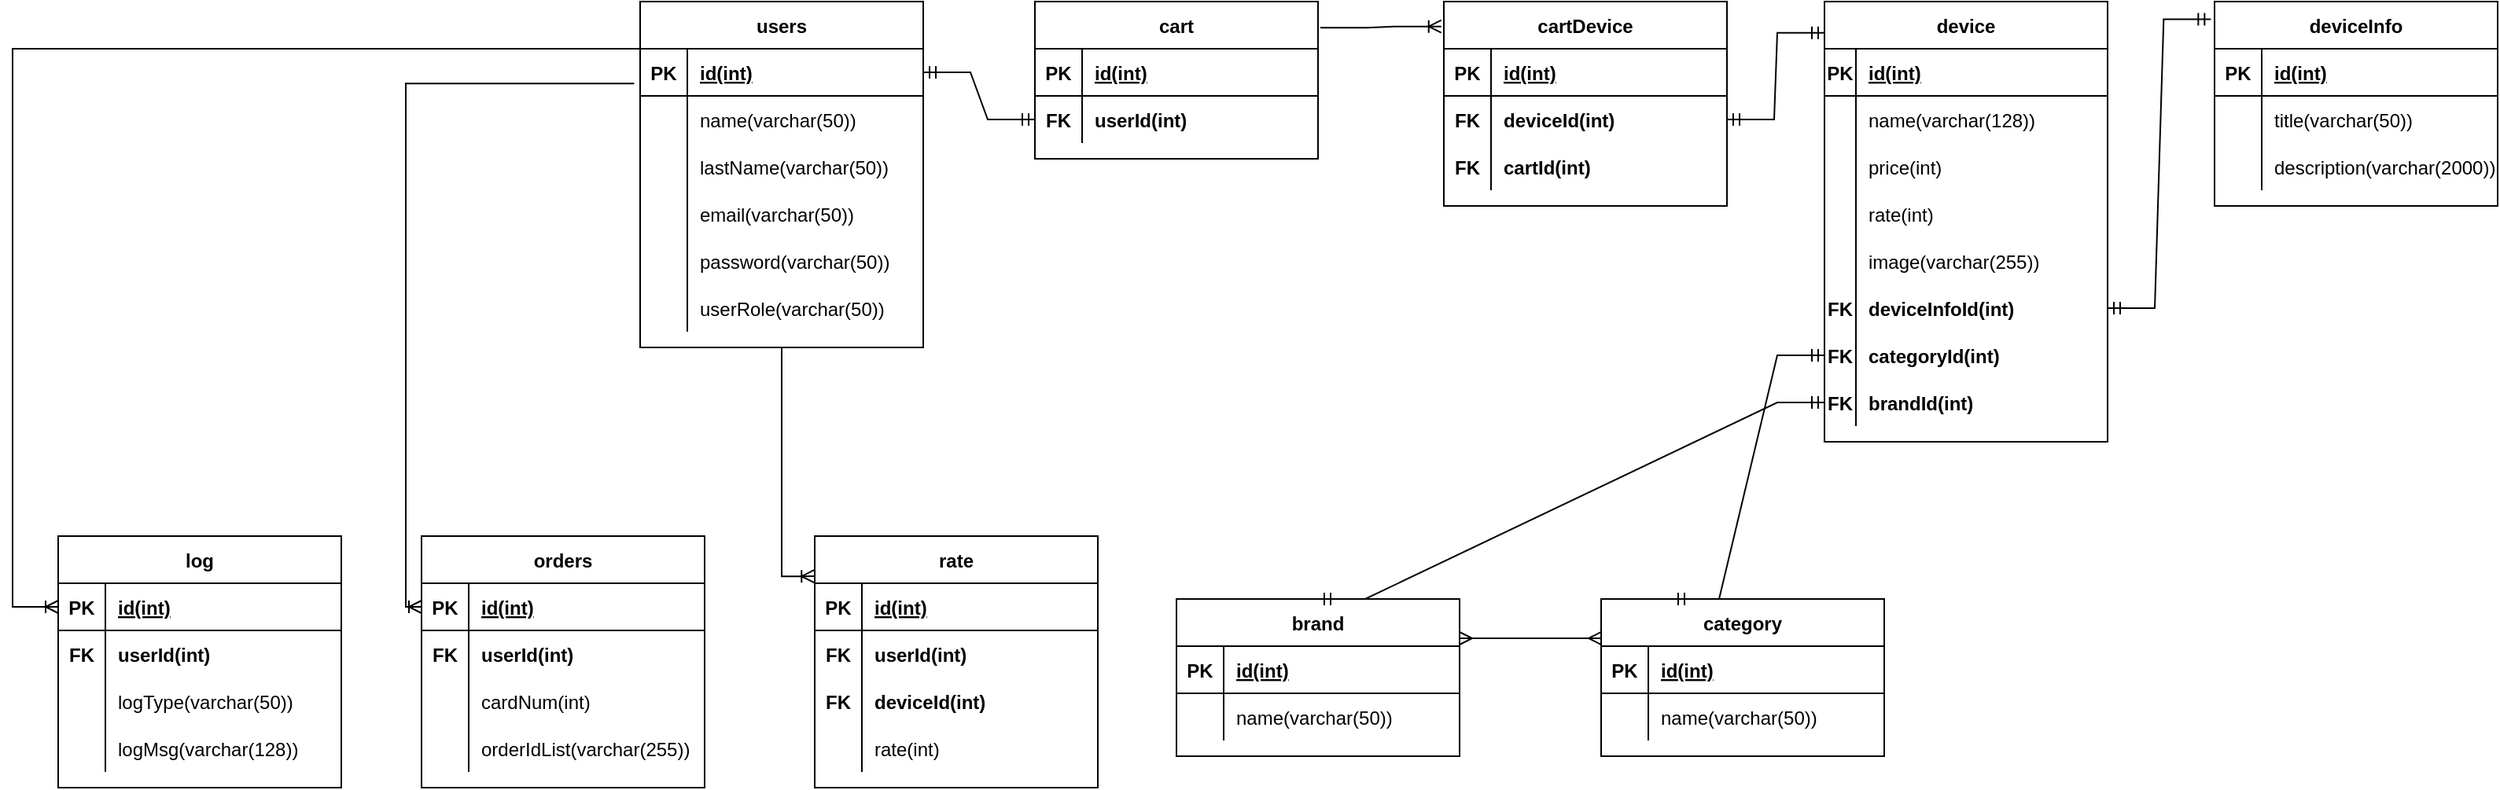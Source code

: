 <mxfile version="20.2.3" type="device"><diagram id="R2lEEEUBdFMjLlhIrx00" name="Page-1"><mxGraphModel dx="1888" dy="649" grid="1" gridSize="10" guides="1" tooltips="1" connect="1" arrows="1" fold="1" page="1" pageScale="1" pageWidth="850" pageHeight="1100" math="0" shadow="0" extFonts="Permanent Marker^https://fonts.googleapis.com/css?family=Permanent+Marker"><root><mxCell id="0"/><mxCell id="1" parent="0"/><mxCell id="SQ5NFEAmbN337Fy7mo6W-43" value="users" style="shape=table;startSize=30;container=1;collapsible=1;childLayout=tableLayout;fixedRows=1;rowLines=0;fontStyle=1;align=center;resizeLast=1;" parent="1" vertex="1"><mxGeometry x="59" y="110" width="180" height="220" as="geometry"/></mxCell><mxCell id="SQ5NFEAmbN337Fy7mo6W-44" value="" style="shape=tableRow;horizontal=0;startSize=0;swimlaneHead=0;swimlaneBody=0;fillColor=none;collapsible=0;dropTarget=0;points=[[0,0.5],[1,0.5]];portConstraint=eastwest;top=0;left=0;right=0;bottom=1;" parent="SQ5NFEAmbN337Fy7mo6W-43" vertex="1"><mxGeometry y="30" width="180" height="30" as="geometry"/></mxCell><mxCell id="SQ5NFEAmbN337Fy7mo6W-45" value="PK" style="shape=partialRectangle;connectable=0;fillColor=none;top=0;left=0;bottom=0;right=0;fontStyle=1;overflow=hidden;" parent="SQ5NFEAmbN337Fy7mo6W-44" vertex="1"><mxGeometry width="30" height="30" as="geometry"><mxRectangle width="30" height="30" as="alternateBounds"/></mxGeometry></mxCell><mxCell id="SQ5NFEAmbN337Fy7mo6W-46" value="id(int)" style="shape=partialRectangle;connectable=0;fillColor=none;top=0;left=0;bottom=0;right=0;align=left;spacingLeft=6;fontStyle=5;overflow=hidden;" parent="SQ5NFEAmbN337Fy7mo6W-44" vertex="1"><mxGeometry x="30" width="150" height="30" as="geometry"><mxRectangle width="150" height="30" as="alternateBounds"/></mxGeometry></mxCell><mxCell id="SQ5NFEAmbN337Fy7mo6W-47" value="" style="shape=tableRow;horizontal=0;startSize=0;swimlaneHead=0;swimlaneBody=0;fillColor=none;collapsible=0;dropTarget=0;points=[[0,0.5],[1,0.5]];portConstraint=eastwest;top=0;left=0;right=0;bottom=0;" parent="SQ5NFEAmbN337Fy7mo6W-43" vertex="1"><mxGeometry y="60" width="180" height="30" as="geometry"/></mxCell><mxCell id="SQ5NFEAmbN337Fy7mo6W-48" value="" style="shape=partialRectangle;connectable=0;fillColor=none;top=0;left=0;bottom=0;right=0;editable=1;overflow=hidden;" parent="SQ5NFEAmbN337Fy7mo6W-47" vertex="1"><mxGeometry width="30" height="30" as="geometry"><mxRectangle width="30" height="30" as="alternateBounds"/></mxGeometry></mxCell><mxCell id="SQ5NFEAmbN337Fy7mo6W-49" value="name(varchar(50))" style="shape=partialRectangle;connectable=0;fillColor=none;top=0;left=0;bottom=0;right=0;align=left;spacingLeft=6;overflow=hidden;" parent="SQ5NFEAmbN337Fy7mo6W-47" vertex="1"><mxGeometry x="30" width="150" height="30" as="geometry"><mxRectangle width="150" height="30" as="alternateBounds"/></mxGeometry></mxCell><mxCell id="SQ5NFEAmbN337Fy7mo6W-50" value="" style="shape=tableRow;horizontal=0;startSize=0;swimlaneHead=0;swimlaneBody=0;fillColor=none;collapsible=0;dropTarget=0;points=[[0,0.5],[1,0.5]];portConstraint=eastwest;top=0;left=0;right=0;bottom=0;" parent="SQ5NFEAmbN337Fy7mo6W-43" vertex="1"><mxGeometry y="90" width="180" height="30" as="geometry"/></mxCell><mxCell id="SQ5NFEAmbN337Fy7mo6W-51" value="" style="shape=partialRectangle;connectable=0;fillColor=none;top=0;left=0;bottom=0;right=0;editable=1;overflow=hidden;" parent="SQ5NFEAmbN337Fy7mo6W-50" vertex="1"><mxGeometry width="30" height="30" as="geometry"><mxRectangle width="30" height="30" as="alternateBounds"/></mxGeometry></mxCell><mxCell id="SQ5NFEAmbN337Fy7mo6W-52" value="lastName(varchar(50))" style="shape=partialRectangle;connectable=0;fillColor=none;top=0;left=0;bottom=0;right=0;align=left;spacingLeft=6;overflow=hidden;" parent="SQ5NFEAmbN337Fy7mo6W-50" vertex="1"><mxGeometry x="30" width="150" height="30" as="geometry"><mxRectangle width="150" height="30" as="alternateBounds"/></mxGeometry></mxCell><mxCell id="SQ5NFEAmbN337Fy7mo6W-53" value="" style="shape=tableRow;horizontal=0;startSize=0;swimlaneHead=0;swimlaneBody=0;fillColor=none;collapsible=0;dropTarget=0;points=[[0,0.5],[1,0.5]];portConstraint=eastwest;top=0;left=0;right=0;bottom=0;" parent="SQ5NFEAmbN337Fy7mo6W-43" vertex="1"><mxGeometry y="120" width="180" height="30" as="geometry"/></mxCell><mxCell id="SQ5NFEAmbN337Fy7mo6W-54" value="" style="shape=partialRectangle;connectable=0;fillColor=none;top=0;left=0;bottom=0;right=0;editable=1;overflow=hidden;" parent="SQ5NFEAmbN337Fy7mo6W-53" vertex="1"><mxGeometry width="30" height="30" as="geometry"><mxRectangle width="30" height="30" as="alternateBounds"/></mxGeometry></mxCell><mxCell id="SQ5NFEAmbN337Fy7mo6W-55" value="email(varchar(50))" style="shape=partialRectangle;connectable=0;fillColor=none;top=0;left=0;bottom=0;right=0;align=left;spacingLeft=6;overflow=hidden;" parent="SQ5NFEAmbN337Fy7mo6W-53" vertex="1"><mxGeometry x="30" width="150" height="30" as="geometry"><mxRectangle width="150" height="30" as="alternateBounds"/></mxGeometry></mxCell><mxCell id="SQ5NFEAmbN337Fy7mo6W-56" value="" style="shape=tableRow;horizontal=0;startSize=0;swimlaneHead=0;swimlaneBody=0;fillColor=none;collapsible=0;dropTarget=0;points=[[0,0.5],[1,0.5]];portConstraint=eastwest;top=0;left=0;right=0;bottom=0;" parent="SQ5NFEAmbN337Fy7mo6W-43" vertex="1"><mxGeometry y="150" width="180" height="30" as="geometry"/></mxCell><mxCell id="SQ5NFEAmbN337Fy7mo6W-57" value="" style="shape=partialRectangle;connectable=0;fillColor=none;top=0;left=0;bottom=0;right=0;editable=1;overflow=hidden;" parent="SQ5NFEAmbN337Fy7mo6W-56" vertex="1"><mxGeometry width="30" height="30" as="geometry"><mxRectangle width="30" height="30" as="alternateBounds"/></mxGeometry></mxCell><mxCell id="SQ5NFEAmbN337Fy7mo6W-58" value="password(varchar(50))" style="shape=partialRectangle;connectable=0;fillColor=none;top=0;left=0;bottom=0;right=0;align=left;spacingLeft=6;overflow=hidden;" parent="SQ5NFEAmbN337Fy7mo6W-56" vertex="1"><mxGeometry x="30" width="150" height="30" as="geometry"><mxRectangle width="150" height="30" as="alternateBounds"/></mxGeometry></mxCell><mxCell id="SQ5NFEAmbN337Fy7mo6W-59" value="" style="shape=tableRow;horizontal=0;startSize=0;swimlaneHead=0;swimlaneBody=0;fillColor=none;collapsible=0;dropTarget=0;points=[[0,0.5],[1,0.5]];portConstraint=eastwest;top=0;left=0;right=0;bottom=0;" parent="SQ5NFEAmbN337Fy7mo6W-43" vertex="1"><mxGeometry y="180" width="180" height="30" as="geometry"/></mxCell><mxCell id="SQ5NFEAmbN337Fy7mo6W-60" value="" style="shape=partialRectangle;connectable=0;fillColor=none;top=0;left=0;bottom=0;right=0;editable=1;overflow=hidden;" parent="SQ5NFEAmbN337Fy7mo6W-59" vertex="1"><mxGeometry width="30" height="30" as="geometry"><mxRectangle width="30" height="30" as="alternateBounds"/></mxGeometry></mxCell><mxCell id="SQ5NFEAmbN337Fy7mo6W-61" value="userRole(varchar(50))" style="shape=partialRectangle;connectable=0;fillColor=none;top=0;left=0;bottom=0;right=0;align=left;spacingLeft=6;overflow=hidden;" parent="SQ5NFEAmbN337Fy7mo6W-59" vertex="1"><mxGeometry x="30" width="150" height="30" as="geometry"><mxRectangle width="150" height="30" as="alternateBounds"/></mxGeometry></mxCell><mxCell id="SQ5NFEAmbN337Fy7mo6W-62" value="cart" style="shape=table;startSize=30;container=1;collapsible=1;childLayout=tableLayout;fixedRows=1;rowLines=0;fontStyle=1;align=center;resizeLast=1;" parent="1" vertex="1"><mxGeometry x="310" y="110" width="180" height="100" as="geometry"/></mxCell><mxCell id="SQ5NFEAmbN337Fy7mo6W-63" value="" style="shape=tableRow;horizontal=0;startSize=0;swimlaneHead=0;swimlaneBody=0;fillColor=none;collapsible=0;dropTarget=0;points=[[0,0.5],[1,0.5]];portConstraint=eastwest;top=0;left=0;right=0;bottom=1;" parent="SQ5NFEAmbN337Fy7mo6W-62" vertex="1"><mxGeometry y="30" width="180" height="30" as="geometry"/></mxCell><mxCell id="SQ5NFEAmbN337Fy7mo6W-64" value="PK" style="shape=partialRectangle;connectable=0;fillColor=none;top=0;left=0;bottom=0;right=0;fontStyle=1;overflow=hidden;" parent="SQ5NFEAmbN337Fy7mo6W-63" vertex="1"><mxGeometry width="30" height="30" as="geometry"><mxRectangle width="30" height="30" as="alternateBounds"/></mxGeometry></mxCell><mxCell id="SQ5NFEAmbN337Fy7mo6W-65" value="id(int)" style="shape=partialRectangle;connectable=0;fillColor=none;top=0;left=0;bottom=0;right=0;align=left;spacingLeft=6;fontStyle=5;overflow=hidden;" parent="SQ5NFEAmbN337Fy7mo6W-63" vertex="1"><mxGeometry x="30" width="150" height="30" as="geometry"><mxRectangle width="150" height="30" as="alternateBounds"/></mxGeometry></mxCell><mxCell id="SQ5NFEAmbN337Fy7mo6W-66" value="" style="shape=tableRow;horizontal=0;startSize=0;swimlaneHead=0;swimlaneBody=0;fillColor=none;collapsible=0;dropTarget=0;points=[[0,0.5],[1,0.5]];portConstraint=eastwest;top=0;left=0;right=0;bottom=0;" parent="SQ5NFEAmbN337Fy7mo6W-62" vertex="1"><mxGeometry y="60" width="180" height="30" as="geometry"/></mxCell><mxCell id="SQ5NFEAmbN337Fy7mo6W-67" value="FK" style="shape=partialRectangle;connectable=0;fillColor=none;top=0;left=0;bottom=0;right=0;editable=1;overflow=hidden;fontStyle=1" parent="SQ5NFEAmbN337Fy7mo6W-66" vertex="1"><mxGeometry width="30" height="30" as="geometry"><mxRectangle width="30" height="30" as="alternateBounds"/></mxGeometry></mxCell><mxCell id="SQ5NFEAmbN337Fy7mo6W-68" value="userId(int)" style="shape=partialRectangle;connectable=0;fillColor=none;top=0;left=0;bottom=0;right=0;align=left;spacingLeft=6;overflow=hidden;fontStyle=1" parent="SQ5NFEAmbN337Fy7mo6W-66" vertex="1"><mxGeometry x="30" width="150" height="30" as="geometry"><mxRectangle width="150" height="30" as="alternateBounds"/></mxGeometry></mxCell><mxCell id="SQ5NFEAmbN337Fy7mo6W-75" value="cartDevice" style="shape=table;startSize=30;container=1;collapsible=1;childLayout=tableLayout;fixedRows=1;rowLines=0;fontStyle=1;align=center;resizeLast=1;" parent="1" vertex="1"><mxGeometry x="570" y="110" width="180" height="130" as="geometry"/></mxCell><mxCell id="SQ5NFEAmbN337Fy7mo6W-76" value="" style="shape=tableRow;horizontal=0;startSize=0;swimlaneHead=0;swimlaneBody=0;fillColor=none;collapsible=0;dropTarget=0;points=[[0,0.5],[1,0.5]];portConstraint=eastwest;top=0;left=0;right=0;bottom=1;" parent="SQ5NFEAmbN337Fy7mo6W-75" vertex="1"><mxGeometry y="30" width="180" height="30" as="geometry"/></mxCell><mxCell id="SQ5NFEAmbN337Fy7mo6W-77" value="PK" style="shape=partialRectangle;connectable=0;fillColor=none;top=0;left=0;bottom=0;right=0;fontStyle=1;overflow=hidden;" parent="SQ5NFEAmbN337Fy7mo6W-76" vertex="1"><mxGeometry width="30" height="30" as="geometry"><mxRectangle width="30" height="30" as="alternateBounds"/></mxGeometry></mxCell><mxCell id="SQ5NFEAmbN337Fy7mo6W-78" value="id(int)" style="shape=partialRectangle;connectable=0;fillColor=none;top=0;left=0;bottom=0;right=0;align=left;spacingLeft=6;fontStyle=5;overflow=hidden;" parent="SQ5NFEAmbN337Fy7mo6W-76" vertex="1"><mxGeometry x="30" width="150" height="30" as="geometry"><mxRectangle width="150" height="30" as="alternateBounds"/></mxGeometry></mxCell><mxCell id="SQ5NFEAmbN337Fy7mo6W-79" value="" style="shape=tableRow;horizontal=0;startSize=0;swimlaneHead=0;swimlaneBody=0;fillColor=none;collapsible=0;dropTarget=0;points=[[0,0.5],[1,0.5]];portConstraint=eastwest;top=0;left=0;right=0;bottom=0;" parent="SQ5NFEAmbN337Fy7mo6W-75" vertex="1"><mxGeometry y="60" width="180" height="30" as="geometry"/></mxCell><mxCell id="SQ5NFEAmbN337Fy7mo6W-80" value="FK" style="shape=partialRectangle;connectable=0;fillColor=none;top=0;left=0;bottom=0;right=0;editable=1;overflow=hidden;fontStyle=1" parent="SQ5NFEAmbN337Fy7mo6W-79" vertex="1"><mxGeometry width="30" height="30" as="geometry"><mxRectangle width="30" height="30" as="alternateBounds"/></mxGeometry></mxCell><mxCell id="SQ5NFEAmbN337Fy7mo6W-81" value="deviceId(int)" style="shape=partialRectangle;connectable=0;fillColor=none;top=0;left=0;bottom=0;right=0;align=left;spacingLeft=6;overflow=hidden;fontStyle=1" parent="SQ5NFEAmbN337Fy7mo6W-79" vertex="1"><mxGeometry x="30" width="150" height="30" as="geometry"><mxRectangle width="150" height="30" as="alternateBounds"/></mxGeometry></mxCell><mxCell id="SQ5NFEAmbN337Fy7mo6W-83" value="" style="shape=tableRow;horizontal=0;startSize=0;swimlaneHead=0;swimlaneBody=0;fillColor=none;collapsible=0;dropTarget=0;points=[[0,0.5],[1,0.5]];portConstraint=eastwest;top=0;left=0;right=0;bottom=0;" parent="SQ5NFEAmbN337Fy7mo6W-75" vertex="1"><mxGeometry y="90" width="180" height="30" as="geometry"/></mxCell><mxCell id="SQ5NFEAmbN337Fy7mo6W-84" value="FK" style="shape=partialRectangle;connectable=0;fillColor=none;top=0;left=0;bottom=0;right=0;editable=1;overflow=hidden;fontStyle=1" parent="SQ5NFEAmbN337Fy7mo6W-83" vertex="1"><mxGeometry width="30" height="30" as="geometry"><mxRectangle width="30" height="30" as="alternateBounds"/></mxGeometry></mxCell><mxCell id="SQ5NFEAmbN337Fy7mo6W-85" value="cartId(int)" style="shape=partialRectangle;connectable=0;fillColor=none;top=0;left=0;bottom=0;right=0;align=left;spacingLeft=6;overflow=hidden;fontStyle=1" parent="SQ5NFEAmbN337Fy7mo6W-83" vertex="1"><mxGeometry x="30" width="150" height="30" as="geometry"><mxRectangle width="150" height="30" as="alternateBounds"/></mxGeometry></mxCell><mxCell id="SQ5NFEAmbN337Fy7mo6W-82" value="" style="edgeStyle=entityRelationEdgeStyle;fontSize=12;html=1;endArrow=ERmandOne;startArrow=ERmandOne;rounded=0;exitX=1;exitY=0.5;exitDx=0;exitDy=0;entryX=0;entryY=0.5;entryDx=0;entryDy=0;" parent="1" source="SQ5NFEAmbN337Fy7mo6W-44" target="SQ5NFEAmbN337Fy7mo6W-66" edge="1"><mxGeometry width="100" height="100" relative="1" as="geometry"><mxPoint x="280" y="460" as="sourcePoint"/><mxPoint x="310" y="120" as="targetPoint"/></mxGeometry></mxCell><mxCell id="SQ5NFEAmbN337Fy7mo6W-86" value="" style="edgeStyle=entityRelationEdgeStyle;fontSize=12;html=1;endArrow=ERoneToMany;rounded=0;entryX=-0.009;entryY=0.122;entryDx=0;entryDy=0;entryPerimeter=0;exitX=1.008;exitY=0.166;exitDx=0;exitDy=0;exitPerimeter=0;" parent="1" source="SQ5NFEAmbN337Fy7mo6W-62" target="SQ5NFEAmbN337Fy7mo6W-75" edge="1"><mxGeometry width="100" height="100" relative="1" as="geometry"><mxPoint x="520" y="210" as="sourcePoint"/><mxPoint x="620" y="110" as="targetPoint"/></mxGeometry></mxCell><mxCell id="SQ5NFEAmbN337Fy7mo6W-87" value="device" style="shape=table;startSize=30;container=1;collapsible=1;childLayout=tableLayout;fixedRows=1;rowLines=0;fontStyle=1;align=center;resizeLast=1;" parent="1" vertex="1"><mxGeometry x="812" y="110" width="180" height="280" as="geometry"/></mxCell><mxCell id="SQ5NFEAmbN337Fy7mo6W-88" value="" style="shape=tableRow;horizontal=0;startSize=0;swimlaneHead=0;swimlaneBody=0;fillColor=none;collapsible=0;dropTarget=0;points=[[0,0.5],[1,0.5]];portConstraint=eastwest;top=0;left=0;right=0;bottom=1;" parent="SQ5NFEAmbN337Fy7mo6W-87" vertex="1"><mxGeometry y="30" width="180" height="30" as="geometry"/></mxCell><mxCell id="SQ5NFEAmbN337Fy7mo6W-89" value="PK" style="shape=partialRectangle;connectable=0;fillColor=none;top=0;left=0;bottom=0;right=0;fontStyle=1;overflow=hidden;" parent="SQ5NFEAmbN337Fy7mo6W-88" vertex="1"><mxGeometry width="20" height="30" as="geometry"><mxRectangle width="20" height="30" as="alternateBounds"/></mxGeometry></mxCell><mxCell id="SQ5NFEAmbN337Fy7mo6W-90" value="id(int)" style="shape=partialRectangle;connectable=0;fillColor=none;top=0;left=0;bottom=0;right=0;align=left;spacingLeft=6;fontStyle=5;overflow=hidden;" parent="SQ5NFEAmbN337Fy7mo6W-88" vertex="1"><mxGeometry x="20" width="160" height="30" as="geometry"><mxRectangle width="160" height="30" as="alternateBounds"/></mxGeometry></mxCell><mxCell id="SQ5NFEAmbN337Fy7mo6W-91" value="" style="shape=tableRow;horizontal=0;startSize=0;swimlaneHead=0;swimlaneBody=0;fillColor=none;collapsible=0;dropTarget=0;points=[[0,0.5],[1,0.5]];portConstraint=eastwest;top=0;left=0;right=0;bottom=0;" parent="SQ5NFEAmbN337Fy7mo6W-87" vertex="1"><mxGeometry y="60" width="180" height="30" as="geometry"/></mxCell><mxCell id="SQ5NFEAmbN337Fy7mo6W-92" value="" style="shape=partialRectangle;connectable=0;fillColor=none;top=0;left=0;bottom=0;right=0;editable=1;overflow=hidden;" parent="SQ5NFEAmbN337Fy7mo6W-91" vertex="1"><mxGeometry width="20" height="30" as="geometry"><mxRectangle width="20" height="30" as="alternateBounds"/></mxGeometry></mxCell><mxCell id="SQ5NFEAmbN337Fy7mo6W-93" value="name(varchar(128))" style="shape=partialRectangle;connectable=0;fillColor=none;top=0;left=0;bottom=0;right=0;align=left;spacingLeft=6;overflow=hidden;" parent="SQ5NFEAmbN337Fy7mo6W-91" vertex="1"><mxGeometry x="20" width="160" height="30" as="geometry"><mxRectangle width="160" height="30" as="alternateBounds"/></mxGeometry></mxCell><mxCell id="SQ5NFEAmbN337Fy7mo6W-94" value="" style="shape=tableRow;horizontal=0;startSize=0;swimlaneHead=0;swimlaneBody=0;fillColor=none;collapsible=0;dropTarget=0;points=[[0,0.5],[1,0.5]];portConstraint=eastwest;top=0;left=0;right=0;bottom=0;" parent="SQ5NFEAmbN337Fy7mo6W-87" vertex="1"><mxGeometry y="90" width="180" height="30" as="geometry"/></mxCell><mxCell id="SQ5NFEAmbN337Fy7mo6W-95" value="" style="shape=partialRectangle;connectable=0;fillColor=none;top=0;left=0;bottom=0;right=0;editable=1;overflow=hidden;" parent="SQ5NFEAmbN337Fy7mo6W-94" vertex="1"><mxGeometry width="20" height="30" as="geometry"><mxRectangle width="20" height="30" as="alternateBounds"/></mxGeometry></mxCell><mxCell id="SQ5NFEAmbN337Fy7mo6W-96" value="price(int)" style="shape=partialRectangle;connectable=0;fillColor=none;top=0;left=0;bottom=0;right=0;align=left;spacingLeft=6;overflow=hidden;" parent="SQ5NFEAmbN337Fy7mo6W-94" vertex="1"><mxGeometry x="20" width="160" height="30" as="geometry"><mxRectangle width="160" height="30" as="alternateBounds"/></mxGeometry></mxCell><mxCell id="SQ5NFEAmbN337Fy7mo6W-97" value="" style="shape=tableRow;horizontal=0;startSize=0;swimlaneHead=0;swimlaneBody=0;fillColor=none;collapsible=0;dropTarget=0;points=[[0,0.5],[1,0.5]];portConstraint=eastwest;top=0;left=0;right=0;bottom=0;" parent="SQ5NFEAmbN337Fy7mo6W-87" vertex="1"><mxGeometry y="120" width="180" height="30" as="geometry"/></mxCell><mxCell id="SQ5NFEAmbN337Fy7mo6W-98" value="" style="shape=partialRectangle;connectable=0;fillColor=none;top=0;left=0;bottom=0;right=0;editable=1;overflow=hidden;fontStyle=1" parent="SQ5NFEAmbN337Fy7mo6W-97" vertex="1"><mxGeometry width="20" height="30" as="geometry"><mxRectangle width="20" height="30" as="alternateBounds"/></mxGeometry></mxCell><mxCell id="SQ5NFEAmbN337Fy7mo6W-99" value="rate(int)" style="shape=partialRectangle;connectable=0;fillColor=none;top=0;left=0;bottom=0;right=0;align=left;spacingLeft=6;overflow=hidden;fontStyle=0" parent="SQ5NFEAmbN337Fy7mo6W-97" vertex="1"><mxGeometry x="20" width="160" height="30" as="geometry"><mxRectangle width="160" height="30" as="alternateBounds"/></mxGeometry></mxCell><mxCell id="SQ5NFEAmbN337Fy7mo6W-100" value="" style="shape=tableRow;horizontal=0;startSize=0;swimlaneHead=0;swimlaneBody=0;fillColor=none;collapsible=0;dropTarget=0;points=[[0,0.5],[1,0.5]];portConstraint=eastwest;top=0;left=0;right=0;bottom=0;" parent="SQ5NFEAmbN337Fy7mo6W-87" vertex="1"><mxGeometry y="150" width="180" height="30" as="geometry"/></mxCell><mxCell id="SQ5NFEAmbN337Fy7mo6W-101" value="" style="shape=partialRectangle;connectable=0;fillColor=none;top=0;left=0;bottom=0;right=0;editable=1;overflow=hidden;" parent="SQ5NFEAmbN337Fy7mo6W-100" vertex="1"><mxGeometry width="20" height="30" as="geometry"><mxRectangle width="20" height="30" as="alternateBounds"/></mxGeometry></mxCell><mxCell id="SQ5NFEAmbN337Fy7mo6W-102" value="image(varchar(255))" style="shape=partialRectangle;connectable=0;fillColor=none;top=0;left=0;bottom=0;right=0;align=left;spacingLeft=6;overflow=hidden;" parent="SQ5NFEAmbN337Fy7mo6W-100" vertex="1"><mxGeometry x="20" width="160" height="30" as="geometry"><mxRectangle width="160" height="30" as="alternateBounds"/></mxGeometry></mxCell><mxCell id="SQ5NFEAmbN337Fy7mo6W-166" value="" style="shape=tableRow;horizontal=0;startSize=0;swimlaneHead=0;swimlaneBody=0;fillColor=none;collapsible=0;dropTarget=0;points=[[0,0.5],[1,0.5]];portConstraint=eastwest;top=0;left=0;right=0;bottom=0;" parent="SQ5NFEAmbN337Fy7mo6W-87" vertex="1"><mxGeometry y="180" width="180" height="30" as="geometry"/></mxCell><mxCell id="SQ5NFEAmbN337Fy7mo6W-167" value="FK" style="shape=partialRectangle;connectable=0;fillColor=none;top=0;left=0;bottom=0;right=0;editable=1;overflow=hidden;fontStyle=1" parent="SQ5NFEAmbN337Fy7mo6W-166" vertex="1"><mxGeometry width="20" height="30" as="geometry"><mxRectangle width="20" height="30" as="alternateBounds"/></mxGeometry></mxCell><mxCell id="SQ5NFEAmbN337Fy7mo6W-168" value="deviceInfoId(int)" style="shape=partialRectangle;connectable=0;fillColor=none;top=0;left=0;bottom=0;right=0;align=left;spacingLeft=6;overflow=hidden;fontStyle=1" parent="SQ5NFEAmbN337Fy7mo6W-166" vertex="1"><mxGeometry x="20" width="160" height="30" as="geometry"><mxRectangle width="160" height="30" as="alternateBounds"/></mxGeometry></mxCell><mxCell id="SQ5NFEAmbN337Fy7mo6W-125" value="" style="shape=tableRow;horizontal=0;startSize=0;swimlaneHead=0;swimlaneBody=0;fillColor=none;collapsible=0;dropTarget=0;points=[[0,0.5],[1,0.5]];portConstraint=eastwest;top=0;left=0;right=0;bottom=0;" parent="SQ5NFEAmbN337Fy7mo6W-87" vertex="1"><mxGeometry y="210" width="180" height="30" as="geometry"/></mxCell><mxCell id="SQ5NFEAmbN337Fy7mo6W-126" value="FK" style="shape=partialRectangle;connectable=0;fillColor=none;top=0;left=0;bottom=0;right=0;editable=1;overflow=hidden;fontStyle=1" parent="SQ5NFEAmbN337Fy7mo6W-125" vertex="1"><mxGeometry width="20" height="30" as="geometry"><mxRectangle width="20" height="30" as="alternateBounds"/></mxGeometry></mxCell><mxCell id="SQ5NFEAmbN337Fy7mo6W-127" value="categoryId(int)" style="shape=partialRectangle;connectable=0;fillColor=none;top=0;left=0;bottom=0;right=0;align=left;spacingLeft=6;overflow=hidden;fontStyle=1" parent="SQ5NFEAmbN337Fy7mo6W-125" vertex="1"><mxGeometry x="20" width="160" height="30" as="geometry"><mxRectangle width="160" height="30" as="alternateBounds"/></mxGeometry></mxCell><mxCell id="SQ5NFEAmbN337Fy7mo6W-128" value="" style="shape=tableRow;horizontal=0;startSize=0;swimlaneHead=0;swimlaneBody=0;fillColor=none;collapsible=0;dropTarget=0;points=[[0,0.5],[1,0.5]];portConstraint=eastwest;top=0;left=0;right=0;bottom=0;" parent="SQ5NFEAmbN337Fy7mo6W-87" vertex="1"><mxGeometry y="240" width="180" height="30" as="geometry"/></mxCell><mxCell id="SQ5NFEAmbN337Fy7mo6W-129" value="FK" style="shape=partialRectangle;connectable=0;fillColor=none;top=0;left=0;bottom=0;right=0;editable=1;overflow=hidden;fontStyle=1" parent="SQ5NFEAmbN337Fy7mo6W-128" vertex="1"><mxGeometry width="20" height="30" as="geometry"><mxRectangle width="20" height="30" as="alternateBounds"/></mxGeometry></mxCell><mxCell id="SQ5NFEAmbN337Fy7mo6W-130" value="brandId(int)" style="shape=partialRectangle;connectable=0;fillColor=none;top=0;left=0;bottom=0;right=0;align=left;spacingLeft=6;overflow=hidden;fontStyle=1" parent="SQ5NFEAmbN337Fy7mo6W-128" vertex="1"><mxGeometry x="20" width="160" height="30" as="geometry"><mxRectangle width="160" height="30" as="alternateBounds"/></mxGeometry></mxCell><mxCell id="SQ5NFEAmbN337Fy7mo6W-144" value="deviceInfo" style="shape=table;startSize=30;container=1;collapsible=1;childLayout=tableLayout;fixedRows=1;rowLines=0;fontStyle=1;align=center;resizeLast=1;" parent="1" vertex="1"><mxGeometry x="1060" y="110" width="180" height="130" as="geometry"/></mxCell><mxCell id="SQ5NFEAmbN337Fy7mo6W-145" value="" style="shape=tableRow;horizontal=0;startSize=0;swimlaneHead=0;swimlaneBody=0;fillColor=none;collapsible=0;dropTarget=0;points=[[0,0.5],[1,0.5]];portConstraint=eastwest;top=0;left=0;right=0;bottom=1;" parent="SQ5NFEAmbN337Fy7mo6W-144" vertex="1"><mxGeometry y="30" width="180" height="30" as="geometry"/></mxCell><mxCell id="SQ5NFEAmbN337Fy7mo6W-146" value="PK" style="shape=partialRectangle;connectable=0;fillColor=none;top=0;left=0;bottom=0;right=0;fontStyle=1;overflow=hidden;" parent="SQ5NFEAmbN337Fy7mo6W-145" vertex="1"><mxGeometry width="30" height="30" as="geometry"><mxRectangle width="30" height="30" as="alternateBounds"/></mxGeometry></mxCell><mxCell id="SQ5NFEAmbN337Fy7mo6W-147" value="id(int)" style="shape=partialRectangle;connectable=0;fillColor=none;top=0;left=0;bottom=0;right=0;align=left;spacingLeft=6;fontStyle=5;overflow=hidden;" parent="SQ5NFEAmbN337Fy7mo6W-145" vertex="1"><mxGeometry x="30" width="150" height="30" as="geometry"><mxRectangle width="150" height="30" as="alternateBounds"/></mxGeometry></mxCell><mxCell id="SQ5NFEAmbN337Fy7mo6W-160" value="" style="shape=tableRow;horizontal=0;startSize=0;swimlaneHead=0;swimlaneBody=0;fillColor=none;collapsible=0;dropTarget=0;points=[[0,0.5],[1,0.5]];portConstraint=eastwest;top=0;left=0;right=0;bottom=0;" parent="SQ5NFEAmbN337Fy7mo6W-144" vertex="1"><mxGeometry y="60" width="180" height="30" as="geometry"/></mxCell><mxCell id="SQ5NFEAmbN337Fy7mo6W-161" value="" style="shape=partialRectangle;connectable=0;fillColor=none;top=0;left=0;bottom=0;right=0;editable=1;overflow=hidden;fontStyle=1" parent="SQ5NFEAmbN337Fy7mo6W-160" vertex="1"><mxGeometry width="30" height="30" as="geometry"><mxRectangle width="30" height="30" as="alternateBounds"/></mxGeometry></mxCell><mxCell id="SQ5NFEAmbN337Fy7mo6W-162" value="title(varchar(50))" style="shape=partialRectangle;connectable=0;fillColor=none;top=0;left=0;bottom=0;right=0;align=left;spacingLeft=6;overflow=hidden;fontStyle=0" parent="SQ5NFEAmbN337Fy7mo6W-160" vertex="1"><mxGeometry x="30" width="150" height="30" as="geometry"><mxRectangle width="150" height="30" as="alternateBounds"/></mxGeometry></mxCell><mxCell id="SQ5NFEAmbN337Fy7mo6W-163" value="" style="shape=tableRow;horizontal=0;startSize=0;swimlaneHead=0;swimlaneBody=0;fillColor=none;collapsible=0;dropTarget=0;points=[[0,0.5],[1,0.5]];portConstraint=eastwest;top=0;left=0;right=0;bottom=0;" parent="SQ5NFEAmbN337Fy7mo6W-144" vertex="1"><mxGeometry y="90" width="180" height="30" as="geometry"/></mxCell><mxCell id="SQ5NFEAmbN337Fy7mo6W-164" value="" style="shape=partialRectangle;connectable=0;fillColor=none;top=0;left=0;bottom=0;right=0;editable=1;overflow=hidden;fontStyle=1" parent="SQ5NFEAmbN337Fy7mo6W-163" vertex="1"><mxGeometry width="30" height="30" as="geometry"><mxRectangle width="30" height="30" as="alternateBounds"/></mxGeometry></mxCell><mxCell id="SQ5NFEAmbN337Fy7mo6W-165" value="description(varchar(2000))" style="shape=partialRectangle;connectable=0;fillColor=none;top=0;left=0;bottom=0;right=0;align=left;spacingLeft=6;overflow=hidden;fontStyle=0" parent="SQ5NFEAmbN337Fy7mo6W-163" vertex="1"><mxGeometry x="30" width="150" height="30" as="geometry"><mxRectangle width="150" height="30" as="alternateBounds"/></mxGeometry></mxCell><mxCell id="SQ5NFEAmbN337Fy7mo6W-169" value="" style="edgeStyle=entityRelationEdgeStyle;fontSize=12;html=1;endArrow=ERmandOne;startArrow=ERmandOne;rounded=0;exitX=1;exitY=0.5;exitDx=0;exitDy=0;entryX=0;entryY=0.071;entryDx=0;entryDy=0;entryPerimeter=0;" parent="1" source="SQ5NFEAmbN337Fy7mo6W-79" target="SQ5NFEAmbN337Fy7mo6W-87" edge="1"><mxGeometry width="100" height="100" relative="1" as="geometry"><mxPoint x="650" y="520" as="sourcePoint"/><mxPoint x="810" y="230" as="targetPoint"/></mxGeometry></mxCell><mxCell id="SQ5NFEAmbN337Fy7mo6W-170" value="" style="edgeStyle=entityRelationEdgeStyle;fontSize=12;html=1;endArrow=ERmandOne;startArrow=ERmandOne;rounded=0;exitX=1;exitY=0.5;exitDx=0;exitDy=0;entryX=-0.013;entryY=0.087;entryDx=0;entryDy=0;entryPerimeter=0;" parent="1" source="SQ5NFEAmbN337Fy7mo6W-166" target="SQ5NFEAmbN337Fy7mo6W-144" edge="1"><mxGeometry width="100" height="100" relative="1" as="geometry"><mxPoint x="980" y="550" as="sourcePoint"/><mxPoint x="1160" y="380" as="targetPoint"/></mxGeometry></mxCell><mxCell id="SQ5NFEAmbN337Fy7mo6W-171" value="rate" style="shape=table;startSize=30;container=1;collapsible=1;childLayout=tableLayout;fixedRows=1;rowLines=0;fontStyle=1;align=center;resizeLast=1;" parent="1" vertex="1"><mxGeometry x="170" y="450" width="180" height="160" as="geometry"/></mxCell><mxCell id="SQ5NFEAmbN337Fy7mo6W-172" value="" style="shape=tableRow;horizontal=0;startSize=0;swimlaneHead=0;swimlaneBody=0;fillColor=none;collapsible=0;dropTarget=0;points=[[0,0.5],[1,0.5]];portConstraint=eastwest;top=0;left=0;right=0;bottom=1;" parent="SQ5NFEAmbN337Fy7mo6W-171" vertex="1"><mxGeometry y="30" width="180" height="30" as="geometry"/></mxCell><mxCell id="SQ5NFEAmbN337Fy7mo6W-173" value="PK" style="shape=partialRectangle;connectable=0;fillColor=none;top=0;left=0;bottom=0;right=0;fontStyle=1;overflow=hidden;" parent="SQ5NFEAmbN337Fy7mo6W-172" vertex="1"><mxGeometry width="30" height="30" as="geometry"><mxRectangle width="30" height="30" as="alternateBounds"/></mxGeometry></mxCell><mxCell id="SQ5NFEAmbN337Fy7mo6W-174" value="id(int)" style="shape=partialRectangle;connectable=0;fillColor=none;top=0;left=0;bottom=0;right=0;align=left;spacingLeft=6;fontStyle=5;overflow=hidden;" parent="SQ5NFEAmbN337Fy7mo6W-172" vertex="1"><mxGeometry x="30" width="150" height="30" as="geometry"><mxRectangle width="150" height="30" as="alternateBounds"/></mxGeometry></mxCell><mxCell id="SQ5NFEAmbN337Fy7mo6W-175" value="" style="shape=tableRow;horizontal=0;startSize=0;swimlaneHead=0;swimlaneBody=0;fillColor=none;collapsible=0;dropTarget=0;points=[[0,0.5],[1,0.5]];portConstraint=eastwest;top=0;left=0;right=0;bottom=0;" parent="SQ5NFEAmbN337Fy7mo6W-171" vertex="1"><mxGeometry y="60" width="180" height="30" as="geometry"/></mxCell><mxCell id="SQ5NFEAmbN337Fy7mo6W-176" value="FK" style="shape=partialRectangle;connectable=0;fillColor=none;top=0;left=0;bottom=0;right=0;editable=1;overflow=hidden;fontStyle=1" parent="SQ5NFEAmbN337Fy7mo6W-175" vertex="1"><mxGeometry width="30" height="30" as="geometry"><mxRectangle width="30" height="30" as="alternateBounds"/></mxGeometry></mxCell><mxCell id="SQ5NFEAmbN337Fy7mo6W-177" value="userId(int)" style="shape=partialRectangle;connectable=0;fillColor=none;top=0;left=0;bottom=0;right=0;align=left;spacingLeft=6;overflow=hidden;fontStyle=1" parent="SQ5NFEAmbN337Fy7mo6W-175" vertex="1"><mxGeometry x="30" width="150" height="30" as="geometry"><mxRectangle width="150" height="30" as="alternateBounds"/></mxGeometry></mxCell><mxCell id="SQ5NFEAmbN337Fy7mo6W-178" value="" style="shape=tableRow;horizontal=0;startSize=0;swimlaneHead=0;swimlaneBody=0;fillColor=none;collapsible=0;dropTarget=0;points=[[0,0.5],[1,0.5]];portConstraint=eastwest;top=0;left=0;right=0;bottom=0;" parent="SQ5NFEAmbN337Fy7mo6W-171" vertex="1"><mxGeometry y="90" width="180" height="30" as="geometry"/></mxCell><mxCell id="SQ5NFEAmbN337Fy7mo6W-179" value="FK" style="shape=partialRectangle;connectable=0;fillColor=none;top=0;left=0;bottom=0;right=0;editable=1;overflow=hidden;fontStyle=1" parent="SQ5NFEAmbN337Fy7mo6W-178" vertex="1"><mxGeometry width="30" height="30" as="geometry"><mxRectangle width="30" height="30" as="alternateBounds"/></mxGeometry></mxCell><mxCell id="SQ5NFEAmbN337Fy7mo6W-180" value="deviceId(int)" style="shape=partialRectangle;connectable=0;fillColor=none;top=0;left=0;bottom=0;right=0;align=left;spacingLeft=6;overflow=hidden;fontStyle=1" parent="SQ5NFEAmbN337Fy7mo6W-178" vertex="1"><mxGeometry x="30" width="150" height="30" as="geometry"><mxRectangle width="150" height="30" as="alternateBounds"/></mxGeometry></mxCell><mxCell id="SQ5NFEAmbN337Fy7mo6W-181" value="" style="shape=tableRow;horizontal=0;startSize=0;swimlaneHead=0;swimlaneBody=0;fillColor=none;collapsible=0;dropTarget=0;points=[[0,0.5],[1,0.5]];portConstraint=eastwest;top=0;left=0;right=0;bottom=0;" parent="SQ5NFEAmbN337Fy7mo6W-171" vertex="1"><mxGeometry y="120" width="180" height="30" as="geometry"/></mxCell><mxCell id="SQ5NFEAmbN337Fy7mo6W-182" value="" style="shape=partialRectangle;connectable=0;fillColor=none;top=0;left=0;bottom=0;right=0;editable=1;overflow=hidden;fontStyle=1" parent="SQ5NFEAmbN337Fy7mo6W-181" vertex="1"><mxGeometry width="30" height="30" as="geometry"><mxRectangle width="30" height="30" as="alternateBounds"/></mxGeometry></mxCell><mxCell id="SQ5NFEAmbN337Fy7mo6W-183" value="rate(int)" style="shape=partialRectangle;connectable=0;fillColor=none;top=0;left=0;bottom=0;right=0;align=left;spacingLeft=6;overflow=hidden;fontStyle=0" parent="SQ5NFEAmbN337Fy7mo6W-181" vertex="1"><mxGeometry x="30" width="150" height="30" as="geometry"><mxRectangle width="150" height="30" as="alternateBounds"/></mxGeometry></mxCell><mxCell id="SQ5NFEAmbN337Fy7mo6W-200" value="brand" style="shape=table;startSize=30;container=1;collapsible=1;childLayout=tableLayout;fixedRows=1;rowLines=0;fontStyle=1;align=center;resizeLast=1;" parent="1" vertex="1"><mxGeometry x="400" y="490" width="180" height="100" as="geometry"/></mxCell><mxCell id="SQ5NFEAmbN337Fy7mo6W-201" value="" style="shape=tableRow;horizontal=0;startSize=0;swimlaneHead=0;swimlaneBody=0;fillColor=none;collapsible=0;dropTarget=0;points=[[0,0.5],[1,0.5]];portConstraint=eastwest;top=0;left=0;right=0;bottom=1;" parent="SQ5NFEAmbN337Fy7mo6W-200" vertex="1"><mxGeometry y="30" width="180" height="30" as="geometry"/></mxCell><mxCell id="SQ5NFEAmbN337Fy7mo6W-202" value="PK" style="shape=partialRectangle;connectable=0;fillColor=none;top=0;left=0;bottom=0;right=0;fontStyle=1;overflow=hidden;" parent="SQ5NFEAmbN337Fy7mo6W-201" vertex="1"><mxGeometry width="30" height="30" as="geometry"><mxRectangle width="30" height="30" as="alternateBounds"/></mxGeometry></mxCell><mxCell id="SQ5NFEAmbN337Fy7mo6W-203" value="id(int)" style="shape=partialRectangle;connectable=0;fillColor=none;top=0;left=0;bottom=0;right=0;align=left;spacingLeft=6;fontStyle=5;overflow=hidden;" parent="SQ5NFEAmbN337Fy7mo6W-201" vertex="1"><mxGeometry x="30" width="150" height="30" as="geometry"><mxRectangle width="150" height="30" as="alternateBounds"/></mxGeometry></mxCell><mxCell id="SQ5NFEAmbN337Fy7mo6W-204" value="" style="shape=tableRow;horizontal=0;startSize=0;swimlaneHead=0;swimlaneBody=0;fillColor=none;collapsible=0;dropTarget=0;points=[[0,0.5],[1,0.5]];portConstraint=eastwest;top=0;left=0;right=0;bottom=0;" parent="SQ5NFEAmbN337Fy7mo6W-200" vertex="1"><mxGeometry y="60" width="180" height="30" as="geometry"/></mxCell><mxCell id="SQ5NFEAmbN337Fy7mo6W-205" value="" style="shape=partialRectangle;connectable=0;fillColor=none;top=0;left=0;bottom=0;right=0;editable=1;overflow=hidden;fontStyle=1" parent="SQ5NFEAmbN337Fy7mo6W-204" vertex="1"><mxGeometry width="30" height="30" as="geometry"><mxRectangle width="30" height="30" as="alternateBounds"/></mxGeometry></mxCell><mxCell id="SQ5NFEAmbN337Fy7mo6W-206" value="name(varchar(50))" style="shape=partialRectangle;connectable=0;fillColor=none;top=0;left=0;bottom=0;right=0;align=left;spacingLeft=6;overflow=hidden;" parent="SQ5NFEAmbN337Fy7mo6W-204" vertex="1"><mxGeometry x="30" width="150" height="30" as="geometry"><mxRectangle width="150" height="30" as="alternateBounds"/></mxGeometry></mxCell><mxCell id="SQ5NFEAmbN337Fy7mo6W-226" value="category" style="shape=table;startSize=30;container=1;collapsible=1;childLayout=tableLayout;fixedRows=1;rowLines=0;fontStyle=1;align=center;resizeLast=1;" parent="1" vertex="1"><mxGeometry x="670" y="490" width="180" height="100" as="geometry"><mxRectangle x="420" y="490" width="80" height="30" as="alternateBounds"/></mxGeometry></mxCell><mxCell id="SQ5NFEAmbN337Fy7mo6W-227" value="" style="shape=tableRow;horizontal=0;startSize=0;swimlaneHead=0;swimlaneBody=0;fillColor=none;collapsible=0;dropTarget=0;points=[[0,0.5],[1,0.5]];portConstraint=eastwest;top=0;left=0;right=0;bottom=1;" parent="SQ5NFEAmbN337Fy7mo6W-226" vertex="1"><mxGeometry y="30" width="180" height="30" as="geometry"/></mxCell><mxCell id="SQ5NFEAmbN337Fy7mo6W-228" value="PK" style="shape=partialRectangle;connectable=0;fillColor=none;top=0;left=0;bottom=0;right=0;fontStyle=1;overflow=hidden;" parent="SQ5NFEAmbN337Fy7mo6W-227" vertex="1"><mxGeometry width="30" height="30" as="geometry"><mxRectangle width="30" height="30" as="alternateBounds"/></mxGeometry></mxCell><mxCell id="SQ5NFEAmbN337Fy7mo6W-229" value="id(int)" style="shape=partialRectangle;connectable=0;fillColor=none;top=0;left=0;bottom=0;right=0;align=left;spacingLeft=6;fontStyle=5;overflow=hidden;" parent="SQ5NFEAmbN337Fy7mo6W-227" vertex="1"><mxGeometry x="30" width="150" height="30" as="geometry"><mxRectangle width="150" height="30" as="alternateBounds"/></mxGeometry></mxCell><mxCell id="SQ5NFEAmbN337Fy7mo6W-230" value="" style="shape=tableRow;horizontal=0;startSize=0;swimlaneHead=0;swimlaneBody=0;fillColor=none;collapsible=0;dropTarget=0;points=[[0,0.5],[1,0.5]];portConstraint=eastwest;top=0;left=0;right=0;bottom=0;" parent="SQ5NFEAmbN337Fy7mo6W-226" vertex="1"><mxGeometry y="60" width="180" height="30" as="geometry"/></mxCell><mxCell id="SQ5NFEAmbN337Fy7mo6W-231" value="" style="shape=partialRectangle;connectable=0;fillColor=none;top=0;left=0;bottom=0;right=0;editable=1;overflow=hidden;fontStyle=1" parent="SQ5NFEAmbN337Fy7mo6W-230" vertex="1"><mxGeometry width="30" height="30" as="geometry"><mxRectangle width="30" height="30" as="alternateBounds"/></mxGeometry></mxCell><mxCell id="SQ5NFEAmbN337Fy7mo6W-232" value="name(varchar(50))" style="shape=partialRectangle;connectable=0;fillColor=none;top=0;left=0;bottom=0;right=0;align=left;spacingLeft=6;overflow=hidden;" parent="SQ5NFEAmbN337Fy7mo6W-230" vertex="1"><mxGeometry x="30" width="150" height="30" as="geometry"><mxRectangle width="150" height="30" as="alternateBounds"/></mxGeometry></mxCell><mxCell id="SQ5NFEAmbN337Fy7mo6W-239" value="" style="edgeStyle=entityRelationEdgeStyle;fontSize=12;html=1;endArrow=ERmandOne;startArrow=ERmandOne;rounded=0;exitX=0.25;exitY=0;exitDx=0;exitDy=0;entryX=0;entryY=0.5;entryDx=0;entryDy=0;" parent="1" source="SQ5NFEAmbN337Fy7mo6W-226" target="SQ5NFEAmbN337Fy7mo6W-125" edge="1"><mxGeometry width="100" height="100" relative="1" as="geometry"><mxPoint x="670" y="450" as="sourcePoint"/><mxPoint x="770" y="350" as="targetPoint"/></mxGeometry></mxCell><mxCell id="SQ5NFEAmbN337Fy7mo6W-241" value="" style="edgeStyle=entityRelationEdgeStyle;fontSize=12;html=1;endArrow=ERmandOne;startArrow=ERmandOne;rounded=0;exitX=0.5;exitY=0;exitDx=0;exitDy=0;entryX=0;entryY=0.5;entryDx=0;entryDy=0;" parent="1" source="SQ5NFEAmbN337Fy7mo6W-200" target="SQ5NFEAmbN337Fy7mo6W-128" edge="1"><mxGeometry width="100" height="100" relative="1" as="geometry"><mxPoint x="560" y="480" as="sourcePoint"/><mxPoint x="660" y="380" as="targetPoint"/></mxGeometry></mxCell><mxCell id="wIkxHwbAaJjNUCVmIhdi-1" value="" style="edgeStyle=entityRelationEdgeStyle;fontSize=12;html=1;endArrow=ERmany;startArrow=ERmany;rounded=0;exitX=1;exitY=0.25;exitDx=0;exitDy=0;entryX=0;entryY=0.25;entryDx=0;entryDy=0;" parent="1" source="SQ5NFEAmbN337Fy7mo6W-200" target="SQ5NFEAmbN337Fy7mo6W-226" edge="1"><mxGeometry width="100" height="100" relative="1" as="geometry"><mxPoint x="600" y="480" as="sourcePoint"/><mxPoint x="700" y="380" as="targetPoint"/></mxGeometry></mxCell><mxCell id="-oTXjGZe9jBBdXZs5KYs-1" value="orders" style="shape=table;startSize=30;container=1;collapsible=1;childLayout=tableLayout;fixedRows=1;rowLines=0;fontStyle=1;align=center;resizeLast=1;" parent="1" vertex="1"><mxGeometry x="-80" y="450" width="180" height="160" as="geometry"/></mxCell><mxCell id="-oTXjGZe9jBBdXZs5KYs-2" value="" style="shape=tableRow;horizontal=0;startSize=0;swimlaneHead=0;swimlaneBody=0;fillColor=none;collapsible=0;dropTarget=0;points=[[0,0.5],[1,0.5]];portConstraint=eastwest;top=0;left=0;right=0;bottom=1;" parent="-oTXjGZe9jBBdXZs5KYs-1" vertex="1"><mxGeometry y="30" width="180" height="30" as="geometry"/></mxCell><mxCell id="-oTXjGZe9jBBdXZs5KYs-3" value="PK" style="shape=partialRectangle;connectable=0;fillColor=none;top=0;left=0;bottom=0;right=0;fontStyle=1;overflow=hidden;" parent="-oTXjGZe9jBBdXZs5KYs-2" vertex="1"><mxGeometry width="30" height="30" as="geometry"><mxRectangle width="30" height="30" as="alternateBounds"/></mxGeometry></mxCell><mxCell id="-oTXjGZe9jBBdXZs5KYs-4" value="id(int)" style="shape=partialRectangle;connectable=0;fillColor=none;top=0;left=0;bottom=0;right=0;align=left;spacingLeft=6;fontStyle=5;overflow=hidden;" parent="-oTXjGZe9jBBdXZs5KYs-2" vertex="1"><mxGeometry x="30" width="150" height="30" as="geometry"><mxRectangle width="150" height="30" as="alternateBounds"/></mxGeometry></mxCell><mxCell id="-oTXjGZe9jBBdXZs5KYs-5" value="" style="shape=tableRow;horizontal=0;startSize=0;swimlaneHead=0;swimlaneBody=0;fillColor=none;collapsible=0;dropTarget=0;points=[[0,0.5],[1,0.5]];portConstraint=eastwest;top=0;left=0;right=0;bottom=0;" parent="-oTXjGZe9jBBdXZs5KYs-1" vertex="1"><mxGeometry y="60" width="180" height="30" as="geometry"/></mxCell><mxCell id="-oTXjGZe9jBBdXZs5KYs-6" value="FK" style="shape=partialRectangle;connectable=0;fillColor=none;top=0;left=0;bottom=0;right=0;editable=1;overflow=hidden;fontStyle=1" parent="-oTXjGZe9jBBdXZs5KYs-5" vertex="1"><mxGeometry width="30" height="30" as="geometry"><mxRectangle width="30" height="30" as="alternateBounds"/></mxGeometry></mxCell><mxCell id="-oTXjGZe9jBBdXZs5KYs-7" value="userId(int)" style="shape=partialRectangle;connectable=0;fillColor=none;top=0;left=0;bottom=0;right=0;align=left;spacingLeft=6;overflow=hidden;fontStyle=1" parent="-oTXjGZe9jBBdXZs5KYs-5" vertex="1"><mxGeometry x="30" width="150" height="30" as="geometry"><mxRectangle width="150" height="30" as="alternateBounds"/></mxGeometry></mxCell><mxCell id="-oTXjGZe9jBBdXZs5KYs-8" value="" style="shape=tableRow;horizontal=0;startSize=0;swimlaneHead=0;swimlaneBody=0;fillColor=none;collapsible=0;dropTarget=0;points=[[0,0.5],[1,0.5]];portConstraint=eastwest;top=0;left=0;right=0;bottom=0;" parent="-oTXjGZe9jBBdXZs5KYs-1" vertex="1"><mxGeometry y="90" width="180" height="30" as="geometry"/></mxCell><mxCell id="-oTXjGZe9jBBdXZs5KYs-9" value="" style="shape=partialRectangle;connectable=0;fillColor=none;top=0;left=0;bottom=0;right=0;editable=1;overflow=hidden;" parent="-oTXjGZe9jBBdXZs5KYs-8" vertex="1"><mxGeometry width="30" height="30" as="geometry"><mxRectangle width="30" height="30" as="alternateBounds"/></mxGeometry></mxCell><mxCell id="-oTXjGZe9jBBdXZs5KYs-10" value="cardNum(int)" style="shape=partialRectangle;connectable=0;fillColor=none;top=0;left=0;bottom=0;right=0;align=left;spacingLeft=6;overflow=hidden;" parent="-oTXjGZe9jBBdXZs5KYs-8" vertex="1"><mxGeometry x="30" width="150" height="30" as="geometry"><mxRectangle width="150" height="30" as="alternateBounds"/></mxGeometry></mxCell><mxCell id="-oTXjGZe9jBBdXZs5KYs-11" value="" style="shape=tableRow;horizontal=0;startSize=0;swimlaneHead=0;swimlaneBody=0;fillColor=none;collapsible=0;dropTarget=0;points=[[0,0.5],[1,0.5]];portConstraint=eastwest;top=0;left=0;right=0;bottom=0;" parent="-oTXjGZe9jBBdXZs5KYs-1" vertex="1"><mxGeometry y="120" width="180" height="30" as="geometry"/></mxCell><mxCell id="-oTXjGZe9jBBdXZs5KYs-12" value="" style="shape=partialRectangle;connectable=0;fillColor=none;top=0;left=0;bottom=0;right=0;editable=1;overflow=hidden;" parent="-oTXjGZe9jBBdXZs5KYs-11" vertex="1"><mxGeometry width="30" height="30" as="geometry"><mxRectangle width="30" height="30" as="alternateBounds"/></mxGeometry></mxCell><mxCell id="-oTXjGZe9jBBdXZs5KYs-13" value="orderIdList(varchar(255))" style="shape=partialRectangle;connectable=0;fillColor=none;top=0;left=0;bottom=0;right=0;align=left;spacingLeft=6;overflow=hidden;" parent="-oTXjGZe9jBBdXZs5KYs-11" vertex="1"><mxGeometry x="30" width="150" height="30" as="geometry"><mxRectangle width="150" height="30" as="alternateBounds"/></mxGeometry></mxCell><mxCell id="-oTXjGZe9jBBdXZs5KYs-14" value="log" style="shape=table;startSize=30;container=1;collapsible=1;childLayout=tableLayout;fixedRows=1;rowLines=0;fontStyle=1;align=center;resizeLast=1;" parent="1" vertex="1"><mxGeometry x="-311" y="450" width="180" height="160" as="geometry"/></mxCell><mxCell id="-oTXjGZe9jBBdXZs5KYs-15" value="" style="shape=tableRow;horizontal=0;startSize=0;swimlaneHead=0;swimlaneBody=0;fillColor=none;collapsible=0;dropTarget=0;points=[[0,0.5],[1,0.5]];portConstraint=eastwest;top=0;left=0;right=0;bottom=1;" parent="-oTXjGZe9jBBdXZs5KYs-14" vertex="1"><mxGeometry y="30" width="180" height="30" as="geometry"/></mxCell><mxCell id="-oTXjGZe9jBBdXZs5KYs-16" value="PK" style="shape=partialRectangle;connectable=0;fillColor=none;top=0;left=0;bottom=0;right=0;fontStyle=1;overflow=hidden;" parent="-oTXjGZe9jBBdXZs5KYs-15" vertex="1"><mxGeometry width="30" height="30" as="geometry"><mxRectangle width="30" height="30" as="alternateBounds"/></mxGeometry></mxCell><mxCell id="-oTXjGZe9jBBdXZs5KYs-17" value="id(int)" style="shape=partialRectangle;connectable=0;fillColor=none;top=0;left=0;bottom=0;right=0;align=left;spacingLeft=6;fontStyle=5;overflow=hidden;" parent="-oTXjGZe9jBBdXZs5KYs-15" vertex="1"><mxGeometry x="30" width="150" height="30" as="geometry"><mxRectangle width="150" height="30" as="alternateBounds"/></mxGeometry></mxCell><mxCell id="-oTXjGZe9jBBdXZs5KYs-18" value="" style="shape=tableRow;horizontal=0;startSize=0;swimlaneHead=0;swimlaneBody=0;fillColor=none;collapsible=0;dropTarget=0;points=[[0,0.5],[1,0.5]];portConstraint=eastwest;top=0;left=0;right=0;bottom=0;" parent="-oTXjGZe9jBBdXZs5KYs-14" vertex="1"><mxGeometry y="60" width="180" height="30" as="geometry"/></mxCell><mxCell id="-oTXjGZe9jBBdXZs5KYs-19" value="FK" style="shape=partialRectangle;connectable=0;fillColor=none;top=0;left=0;bottom=0;right=0;editable=1;overflow=hidden;fontStyle=1" parent="-oTXjGZe9jBBdXZs5KYs-18" vertex="1"><mxGeometry width="30" height="30" as="geometry"><mxRectangle width="30" height="30" as="alternateBounds"/></mxGeometry></mxCell><mxCell id="-oTXjGZe9jBBdXZs5KYs-20" value="userId(int)" style="shape=partialRectangle;connectable=0;fillColor=none;top=0;left=0;bottom=0;right=0;align=left;spacingLeft=6;overflow=hidden;fontStyle=1" parent="-oTXjGZe9jBBdXZs5KYs-18" vertex="1"><mxGeometry x="30" width="150" height="30" as="geometry"><mxRectangle width="150" height="30" as="alternateBounds"/></mxGeometry></mxCell><mxCell id="-oTXjGZe9jBBdXZs5KYs-21" value="" style="shape=tableRow;horizontal=0;startSize=0;swimlaneHead=0;swimlaneBody=0;fillColor=none;collapsible=0;dropTarget=0;points=[[0,0.5],[1,0.5]];portConstraint=eastwest;top=0;left=0;right=0;bottom=0;" parent="-oTXjGZe9jBBdXZs5KYs-14" vertex="1"><mxGeometry y="90" width="180" height="30" as="geometry"/></mxCell><mxCell id="-oTXjGZe9jBBdXZs5KYs-22" value="" style="shape=partialRectangle;connectable=0;fillColor=none;top=0;left=0;bottom=0;right=0;editable=1;overflow=hidden;" parent="-oTXjGZe9jBBdXZs5KYs-21" vertex="1"><mxGeometry width="30" height="30" as="geometry"><mxRectangle width="30" height="30" as="alternateBounds"/></mxGeometry></mxCell><mxCell id="-oTXjGZe9jBBdXZs5KYs-23" value="logType(varchar(50))" style="shape=partialRectangle;connectable=0;fillColor=none;top=0;left=0;bottom=0;right=0;align=left;spacingLeft=6;overflow=hidden;" parent="-oTXjGZe9jBBdXZs5KYs-21" vertex="1"><mxGeometry x="30" width="150" height="30" as="geometry"><mxRectangle width="150" height="30" as="alternateBounds"/></mxGeometry></mxCell><mxCell id="-oTXjGZe9jBBdXZs5KYs-24" value="" style="shape=tableRow;horizontal=0;startSize=0;swimlaneHead=0;swimlaneBody=0;fillColor=none;collapsible=0;dropTarget=0;points=[[0,0.5],[1,0.5]];portConstraint=eastwest;top=0;left=0;right=0;bottom=0;" parent="-oTXjGZe9jBBdXZs5KYs-14" vertex="1"><mxGeometry y="120" width="180" height="30" as="geometry"/></mxCell><mxCell id="-oTXjGZe9jBBdXZs5KYs-25" value="" style="shape=partialRectangle;connectable=0;fillColor=none;top=0;left=0;bottom=0;right=0;editable=1;overflow=hidden;" parent="-oTXjGZe9jBBdXZs5KYs-24" vertex="1"><mxGeometry width="30" height="30" as="geometry"><mxRectangle width="30" height="30" as="alternateBounds"/></mxGeometry></mxCell><mxCell id="-oTXjGZe9jBBdXZs5KYs-26" value="logMsg(varchar(128))" style="shape=partialRectangle;connectable=0;fillColor=none;top=0;left=0;bottom=0;right=0;align=left;spacingLeft=6;overflow=hidden;" parent="-oTXjGZe9jBBdXZs5KYs-24" vertex="1"><mxGeometry x="30" width="150" height="30" as="geometry"><mxRectangle width="150" height="30" as="alternateBounds"/></mxGeometry></mxCell><mxCell id="-oTXjGZe9jBBdXZs5KYs-31" value="" style="edgeStyle=orthogonalEdgeStyle;fontSize=12;html=1;endArrow=ERoneToMany;rounded=0;verticalAlign=middle;align=center;exitX=-0.021;exitY=0.736;exitDx=0;exitDy=0;exitPerimeter=0;entryX=0;entryY=0.5;entryDx=0;entryDy=0;" parent="1" source="SQ5NFEAmbN337Fy7mo6W-44" target="-oTXjGZe9jBBdXZs5KYs-2" edge="1"><mxGeometry width="100" height="100" relative="1" as="geometry"><mxPoint x="-100" y="390" as="sourcePoint"/><mxPoint x="-40" y="380" as="targetPoint"/></mxGeometry></mxCell><mxCell id="-oTXjGZe9jBBdXZs5KYs-32" value="" style="edgeStyle=orthogonalEdgeStyle;fontSize=12;html=1;endArrow=ERoneToMany;rounded=0;entryX=0;entryY=0.5;entryDx=0;entryDy=0;exitX=0;exitY=0;exitDx=0;exitDy=0;exitPerimeter=0;" parent="1" source="SQ5NFEAmbN337Fy7mo6W-44" target="-oTXjGZe9jBBdXZs5KYs-15" edge="1"><mxGeometry width="100" height="100" relative="1" as="geometry"><mxPoint x="-160" y="120" as="sourcePoint"/><mxPoint x="-330" y="500" as="targetPoint"/><Array as="points"><mxPoint x="-340" y="140"/><mxPoint x="-340" y="495"/></Array></mxGeometry></mxCell><mxCell id="YMIG_3dcHYe7h9bSz6gb-2" value="" style="edgeStyle=orthogonalEdgeStyle;fontSize=12;html=1;endArrow=ERoneToMany;rounded=0;exitX=0.5;exitY=1;exitDx=0;exitDy=0;entryX=-0.002;entryY=-0.148;entryDx=0;entryDy=0;entryPerimeter=0;" parent="1" source="SQ5NFEAmbN337Fy7mo6W-43" target="SQ5NFEAmbN337Fy7mo6W-172" edge="1"><mxGeometry width="100" height="100" relative="1" as="geometry"><mxPoint x="180" y="470" as="sourcePoint"/><mxPoint x="280" y="370" as="targetPoint"/></mxGeometry></mxCell></root></mxGraphModel></diagram></mxfile>